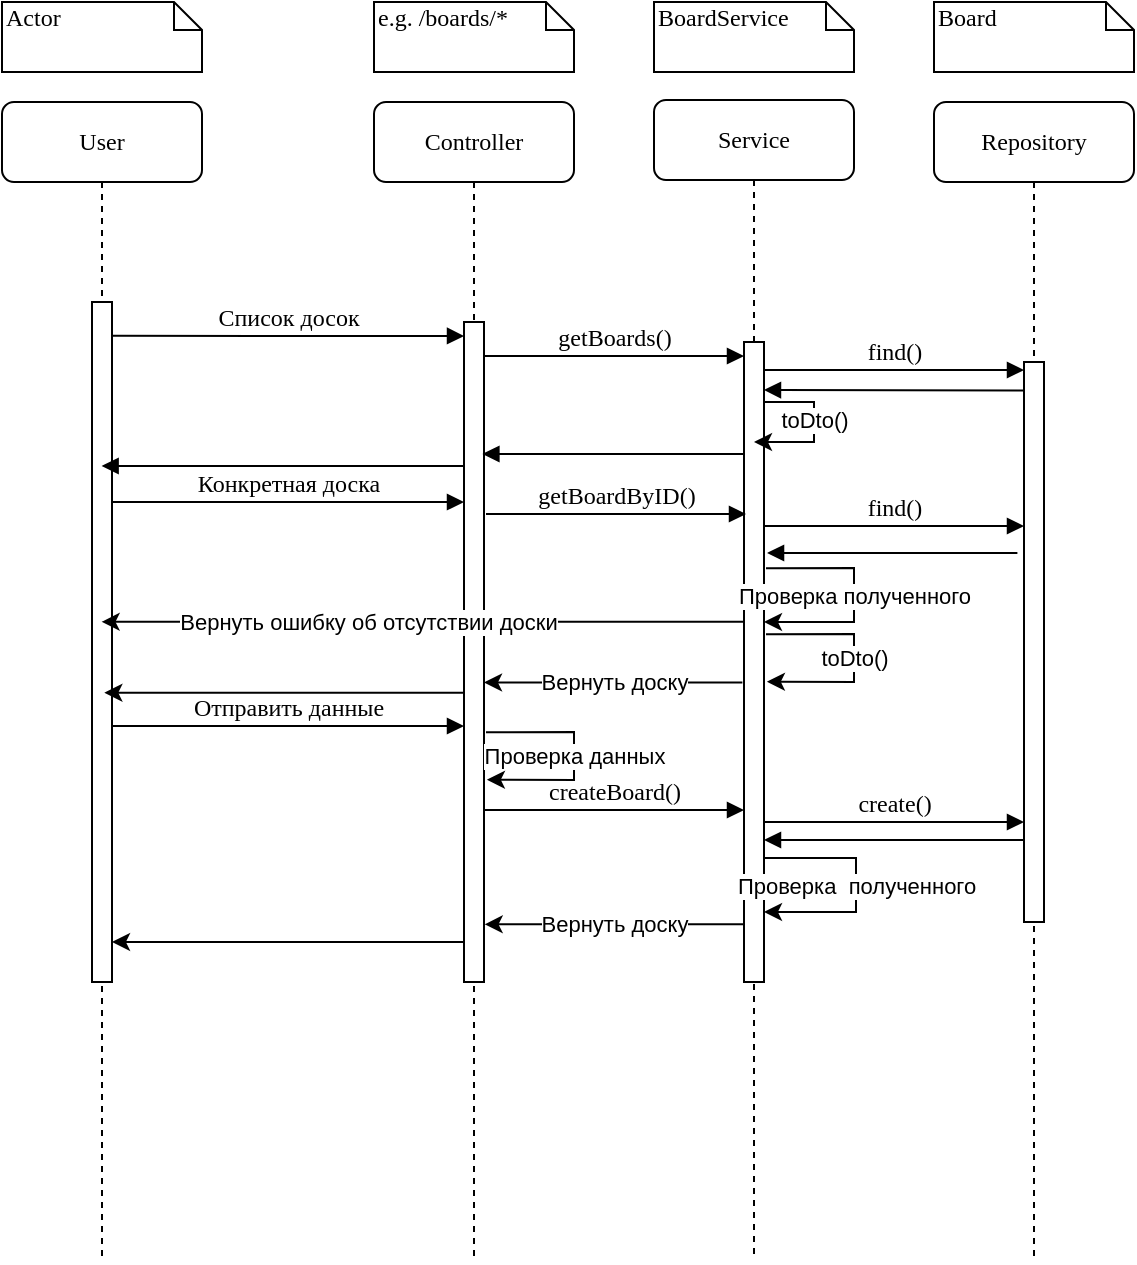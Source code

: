 <mxfile version="21.1.1" type="github">
  <diagram name="Page-1" id="13e1069c-82ec-6db2-03f1-153e76fe0fe0">
    <mxGraphModel dx="1434" dy="766" grid="1" gridSize="10" guides="1" tooltips="1" connect="1" arrows="1" fold="1" page="1" pageScale="1" pageWidth="1100" pageHeight="850" background="none" math="0" shadow="0">
      <root>
        <mxCell id="0" />
        <mxCell id="1" parent="0" />
        <mxCell id="7baba1c4bc27f4b0-3" value="Controller" style="shape=umlLifeline;perimeter=lifelinePerimeter;whiteSpace=wrap;html=1;container=1;collapsible=0;recursiveResize=0;outlineConnect=0;rounded=1;shadow=0;comic=0;labelBackgroundColor=none;strokeWidth=1;fontFamily=Verdana;fontSize=12;align=center;" parent="1" vertex="1">
          <mxGeometry x="286" y="80" width="100" height="580" as="geometry" />
        </mxCell>
        <mxCell id="7baba1c4bc27f4b0-13" value="" style="html=1;points=[];perimeter=orthogonalPerimeter;rounded=0;shadow=0;comic=0;labelBackgroundColor=none;strokeWidth=1;fontFamily=Verdana;fontSize=12;align=center;" parent="7baba1c4bc27f4b0-3" vertex="1">
          <mxGeometry x="45" y="110" width="10" height="330" as="geometry" />
        </mxCell>
        <mxCell id="7baba1c4bc27f4b0-4" value="Service" style="shape=umlLifeline;perimeter=lifelinePerimeter;whiteSpace=wrap;html=1;container=1;collapsible=0;recursiveResize=0;outlineConnect=0;rounded=1;shadow=0;comic=0;labelBackgroundColor=none;strokeWidth=1;fontFamily=Verdana;fontSize=12;align=center;" parent="1" vertex="1">
          <mxGeometry x="426" y="79" width="100" height="580" as="geometry" />
        </mxCell>
        <mxCell id="MrBKHFRLpoUozSvR5X8v-16" value="toDto()" style="endArrow=classic;html=1;rounded=0;exitX=1.1;exitY=0.736;exitDx=0;exitDy=0;exitPerimeter=0;entryX=1.144;entryY=0.978;entryDx=0;entryDy=0;entryPerimeter=0;" parent="7baba1c4bc27f4b0-4" edge="1">
          <mxGeometry width="50" height="50" relative="1" as="geometry">
            <mxPoint x="56" y="267.12" as="sourcePoint" />
            <mxPoint x="56.44" y="290.82" as="targetPoint" />
            <Array as="points">
              <mxPoint x="100" y="267" />
              <mxPoint x="100" y="291" />
            </Array>
          </mxGeometry>
        </mxCell>
        <mxCell id="7baba1c4bc27f4b0-5" value="Repository" style="shape=umlLifeline;perimeter=lifelinePerimeter;whiteSpace=wrap;html=1;container=1;collapsible=0;recursiveResize=0;outlineConnect=0;rounded=1;shadow=0;comic=0;labelBackgroundColor=none;strokeWidth=1;fontFamily=Verdana;fontSize=12;align=center;" parent="1" vertex="1">
          <mxGeometry x="566" y="80" width="100" height="580" as="geometry" />
        </mxCell>
        <mxCell id="7baba1c4bc27f4b0-8" value="User" style="shape=umlLifeline;perimeter=lifelinePerimeter;whiteSpace=wrap;html=1;container=1;collapsible=0;recursiveResize=0;outlineConnect=0;rounded=1;shadow=0;comic=0;labelBackgroundColor=none;strokeWidth=1;fontFamily=Verdana;fontSize=12;align=center;" parent="1" vertex="1">
          <mxGeometry x="100" y="80" width="100" height="580" as="geometry" />
        </mxCell>
        <mxCell id="7baba1c4bc27f4b0-9" value="" style="html=1;points=[];perimeter=orthogonalPerimeter;rounded=0;shadow=0;comic=0;labelBackgroundColor=none;strokeWidth=1;fontFamily=Verdana;fontSize=12;align=center;" parent="7baba1c4bc27f4b0-8" vertex="1">
          <mxGeometry x="45" y="100" width="10" height="340" as="geometry" />
        </mxCell>
        <mxCell id="7baba1c4bc27f4b0-16" value="" style="html=1;points=[];perimeter=orthogonalPerimeter;rounded=0;shadow=0;comic=0;labelBackgroundColor=none;strokeWidth=1;fontFamily=Verdana;fontSize=12;align=center;" parent="1" vertex="1">
          <mxGeometry x="471" y="200" width="10" height="320" as="geometry" />
        </mxCell>
        <mxCell id="7baba1c4bc27f4b0-17" value="getBoards()" style="html=1;verticalAlign=bottom;endArrow=block;labelBackgroundColor=none;fontFamily=Verdana;fontSize=12;edgeStyle=elbowEdgeStyle;elbow=vertical;" parent="1" edge="1">
          <mxGeometry relative="1" as="geometry">
            <mxPoint x="341.0" y="207" as="sourcePoint" />
            <Array as="points">
              <mxPoint x="346" y="207" />
            </Array>
            <mxPoint x="471.0" y="207" as="targetPoint" />
          </mxGeometry>
        </mxCell>
        <mxCell id="7baba1c4bc27f4b0-19" value="" style="html=1;points=[];perimeter=orthogonalPerimeter;rounded=0;shadow=0;comic=0;labelBackgroundColor=none;strokeWidth=1;fontFamily=Verdana;fontSize=12;align=center;" parent="1" vertex="1">
          <mxGeometry x="611" y="210" width="10" height="280" as="geometry" />
        </mxCell>
        <mxCell id="7baba1c4bc27f4b0-20" value="find()" style="html=1;verticalAlign=bottom;endArrow=block;entryX=0;entryY=0;labelBackgroundColor=none;fontFamily=Verdana;fontSize=12;edgeStyle=elbowEdgeStyle;elbow=vertical;" parent="1" edge="1">
          <mxGeometry relative="1" as="geometry">
            <mxPoint x="481" y="214" as="sourcePoint" />
            <mxPoint x="611" y="214" as="targetPoint" />
          </mxGeometry>
        </mxCell>
        <mxCell id="7baba1c4bc27f4b0-11" value="Список досок" style="html=1;verticalAlign=bottom;endArrow=block;labelBackgroundColor=none;fontFamily=Verdana;fontSize=12;edgeStyle=elbowEdgeStyle;elbow=vertical;" parent="1" target="7baba1c4bc27f4b0-13" edge="1">
          <mxGeometry relative="1" as="geometry">
            <mxPoint x="155" y="196.931" as="sourcePoint" />
            <mxPoint x="440" y="197" as="targetPoint" />
          </mxGeometry>
        </mxCell>
        <mxCell id="7baba1c4bc27f4b0-40" value="Actor" style="shape=note;whiteSpace=wrap;html=1;size=14;verticalAlign=top;align=left;spacingTop=-6;rounded=0;shadow=0;comic=0;labelBackgroundColor=none;strokeWidth=1;fontFamily=Verdana;fontSize=12" parent="1" vertex="1">
          <mxGeometry x="100" y="30" width="100" height="35" as="geometry" />
        </mxCell>
        <mxCell id="7baba1c4bc27f4b0-42" value="e.g. /boards/*" style="shape=note;whiteSpace=wrap;html=1;size=14;verticalAlign=top;align=left;spacingTop=-6;rounded=0;shadow=0;comic=0;labelBackgroundColor=none;strokeWidth=1;fontFamily=Verdana;fontSize=12" parent="1" vertex="1">
          <mxGeometry x="286" y="30" width="100" height="35" as="geometry" />
        </mxCell>
        <mxCell id="7baba1c4bc27f4b0-43" value="BoardService" style="shape=note;whiteSpace=wrap;html=1;size=14;verticalAlign=top;align=left;spacingTop=-6;rounded=0;shadow=0;comic=0;labelBackgroundColor=none;strokeWidth=1;fontFamily=Verdana;fontSize=12" parent="1" vertex="1">
          <mxGeometry x="426" y="30" width="100" height="35" as="geometry" />
        </mxCell>
        <mxCell id="7baba1c4bc27f4b0-44" value="Board" style="shape=note;whiteSpace=wrap;html=1;size=14;verticalAlign=top;align=left;spacingTop=-6;rounded=0;shadow=0;comic=0;labelBackgroundColor=none;strokeWidth=1;fontFamily=Verdana;fontSize=12" parent="1" vertex="1">
          <mxGeometry x="566" y="30" width="100" height="35" as="geometry" />
        </mxCell>
        <mxCell id="2gIk-4MGyKN28rAFG3PT-1" value="" style="html=1;verticalAlign=bottom;endArrow=block;entryX=1.152;entryY=0.946;labelBackgroundColor=none;fontFamily=Verdana;fontSize=12;edgeStyle=elbowEdgeStyle;elbow=vertical;entryDx=0;entryDy=0;entryPerimeter=0;exitX=-0.33;exitY=0.945;exitDx=0;exitDy=0;exitPerimeter=0;" parent="1" edge="1">
          <mxGeometry relative="1" as="geometry">
            <mxPoint x="607.7" y="305.5" as="sourcePoint" />
            <mxPoint x="482.52" y="305.06" as="targetPoint" />
          </mxGeometry>
        </mxCell>
        <mxCell id="2gIk-4MGyKN28rAFG3PT-2" value="" style="html=1;verticalAlign=bottom;endArrow=block;labelBackgroundColor=none;fontFamily=Verdana;fontSize=12;edgeStyle=elbowEdgeStyle;elbow=vertical;entryX=0.92;entryY=0.243;entryDx=0;entryDy=0;entryPerimeter=0;" parent="1" edge="1">
          <mxGeometry relative="1" as="geometry">
            <mxPoint x="471" y="256" as="sourcePoint" />
            <mxPoint x="340.2" y="255.9" as="targetPoint" />
          </mxGeometry>
        </mxCell>
        <mxCell id="2gIk-4MGyKN28rAFG3PT-3" value="toDto()" style="endArrow=classic;html=1;rounded=0;exitX=1.03;exitY=0.727;exitDx=0;exitDy=0;exitPerimeter=0;" parent="1" edge="1">
          <mxGeometry x="-0.097" width="50" height="50" relative="1" as="geometry">
            <mxPoint x="481.3" y="229.97" as="sourcePoint" />
            <mxPoint x="476" y="250" as="targetPoint" />
            <Array as="points">
              <mxPoint x="506" y="230" />
              <mxPoint x="506" y="250" />
            </Array>
            <mxPoint as="offset" />
          </mxGeometry>
        </mxCell>
        <mxCell id="2gIk-4MGyKN28rAFG3PT-4" value="" style="html=1;verticalAlign=bottom;endArrow=block;labelBackgroundColor=none;fontFamily=Verdana;fontSize=12;edgeStyle=elbowEdgeStyle;elbow=vertical;" parent="1" edge="1" source="7baba1c4bc27f4b0-13">
          <mxGeometry relative="1" as="geometry">
            <mxPoint x="444.94" y="262.06" as="sourcePoint" />
            <mxPoint x="149.81" y="262.069" as="targetPoint" />
          </mxGeometry>
        </mxCell>
        <mxCell id="MrBKHFRLpoUozSvR5X8v-6" value="" style="html=1;verticalAlign=bottom;endArrow=block;entryX=1.152;entryY=0.946;labelBackgroundColor=none;fontFamily=Verdana;fontSize=12;edgeStyle=elbowEdgeStyle;elbow=vertical;entryDx=0;entryDy=0;entryPerimeter=0;" parent="1" edge="1">
          <mxGeometry relative="1" as="geometry">
            <mxPoint x="611" y="224.286" as="sourcePoint" />
            <mxPoint x="481" y="224.06" as="targetPoint" />
          </mxGeometry>
        </mxCell>
        <mxCell id="MrBKHFRLpoUozSvR5X8v-8" value="Конкретная доска" style="html=1;verticalAlign=bottom;endArrow=block;labelBackgroundColor=none;fontFamily=Verdana;fontSize=12;edgeStyle=elbowEdgeStyle;elbow=vertical;" parent="1" source="7baba1c4bc27f4b0-9" target="7baba1c4bc27f4b0-13" edge="1">
          <mxGeometry relative="1" as="geometry">
            <mxPoint x="295" y="279" as="sourcePoint" />
            <mxPoint x="445" y="279" as="targetPoint" />
            <Array as="points">
              <mxPoint x="180" y="280" />
            </Array>
          </mxGeometry>
        </mxCell>
        <mxCell id="MrBKHFRLpoUozSvR5X8v-9" value="getBoardByID()" style="html=1;verticalAlign=bottom;endArrow=block;labelBackgroundColor=none;fontFamily=Verdana;fontSize=12;edgeStyle=elbowEdgeStyle;elbow=vertical;" parent="1" edge="1">
          <mxGeometry relative="1" as="geometry">
            <mxPoint x="342" y="286" as="sourcePoint" />
            <Array as="points">
              <mxPoint x="347" y="286" />
            </Array>
            <mxPoint x="472" y="286" as="targetPoint" />
          </mxGeometry>
        </mxCell>
        <mxCell id="MrBKHFRLpoUozSvR5X8v-10" value="find()" style="html=1;verticalAlign=bottom;endArrow=block;entryX=0;entryY=0;labelBackgroundColor=none;fontFamily=Verdana;fontSize=12;edgeStyle=elbowEdgeStyle;elbow=vertical;" parent="1" edge="1">
          <mxGeometry relative="1" as="geometry">
            <mxPoint x="481" y="292" as="sourcePoint" />
            <mxPoint x="611" y="292" as="targetPoint" />
          </mxGeometry>
        </mxCell>
        <mxCell id="MrBKHFRLpoUozSvR5X8v-12" value="Проверка полученного" style="endArrow=classic;html=1;rounded=0;exitX=1.1;exitY=0.736;exitDx=0;exitDy=0;exitPerimeter=0;" parent="1" edge="1">
          <mxGeometry width="50" height="50" relative="1" as="geometry">
            <mxPoint x="482" y="313.12" as="sourcePoint" />
            <mxPoint x="481.0" y="340" as="targetPoint" />
            <Array as="points">
              <mxPoint x="526" y="313" />
              <mxPoint x="526" y="340" />
            </Array>
          </mxGeometry>
        </mxCell>
        <mxCell id="MrBKHFRLpoUozSvR5X8v-14" value="Вернуть доску" style="endArrow=classic;html=1;rounded=0;exitX=-0.18;exitY=0.866;exitDx=0;exitDy=0;exitPerimeter=0;" parent="1" edge="1">
          <mxGeometry width="50" height="50" relative="1" as="geometry">
            <mxPoint x="470.2" y="370.22" as="sourcePoint" />
            <mxPoint x="341.0" y="370.22" as="targetPoint" />
          </mxGeometry>
        </mxCell>
        <mxCell id="MrBKHFRLpoUozSvR5X8v-15" value="" style="endArrow=classic;html=1;rounded=0;" parent="1" edge="1" source="7baba1c4bc27f4b0-13">
          <mxGeometry width="50" height="50" relative="1" as="geometry">
            <mxPoint x="444.2" y="375.34" as="sourcePoint" />
            <mxPoint x="151.167" y="375.34" as="targetPoint" />
          </mxGeometry>
        </mxCell>
        <mxCell id="MrBKHFRLpoUozSvR5X8v-17" value="Вернуть ошибку об отсутствии доски" style="endArrow=classic;html=1;rounded=0;" parent="1" edge="1" source="7baba1c4bc27f4b0-16">
          <mxGeometry x="0.171" width="50" height="50" relative="1" as="geometry">
            <mxPoint x="584.14" y="339.93" as="sourcePoint" />
            <mxPoint x="149.81" y="339.93" as="targetPoint" />
            <mxPoint as="offset" />
          </mxGeometry>
        </mxCell>
        <mxCell id="qJyj-KpAKMM4Th_QVNkh-5" value="Отправить данные" style="html=1;verticalAlign=bottom;endArrow=block;labelBackgroundColor=none;fontFamily=Verdana;fontSize=12;edgeStyle=elbowEdgeStyle;elbow=vertical;" parent="1" edge="1">
          <mxGeometry relative="1" as="geometry">
            <mxPoint x="155" y="392" as="sourcePoint" />
            <mxPoint x="331" y="392" as="targetPoint" />
            <Array as="points">
              <mxPoint x="250" y="392" />
            </Array>
          </mxGeometry>
        </mxCell>
        <mxCell id="qJyj-KpAKMM4Th_QVNkh-6" value="Проверка данных" style="endArrow=classic;html=1;rounded=0;exitX=1.1;exitY=0.736;exitDx=0;exitDy=0;exitPerimeter=0;entryX=1.144;entryY=0.978;entryDx=0;entryDy=0;entryPerimeter=0;" parent="1" edge="1">
          <mxGeometry width="50" height="50" relative="1" as="geometry">
            <mxPoint x="342" y="395.12" as="sourcePoint" />
            <mxPoint x="342.44" y="418.82" as="targetPoint" />
            <Array as="points">
              <mxPoint x="386" y="395" />
              <mxPoint x="386" y="419" />
            </Array>
          </mxGeometry>
        </mxCell>
        <mxCell id="qJyj-KpAKMM4Th_QVNkh-7" value="createBoard()" style="html=1;verticalAlign=bottom;endArrow=block;labelBackgroundColor=none;fontFamily=Verdana;fontSize=12;edgeStyle=elbowEdgeStyle;elbow=vertical;" parent="1" edge="1">
          <mxGeometry relative="1" as="geometry">
            <mxPoint x="341.0" y="434" as="sourcePoint" />
            <Array as="points">
              <mxPoint x="346" y="434" />
            </Array>
            <mxPoint x="471.0" y="434" as="targetPoint" />
          </mxGeometry>
        </mxCell>
        <mxCell id="qJyj-KpAKMM4Th_QVNkh-8" value="create()" style="html=1;verticalAlign=bottom;endArrow=block;labelBackgroundColor=none;fontFamily=Verdana;fontSize=12;edgeStyle=elbowEdgeStyle;elbow=vertical;" parent="1" edge="1">
          <mxGeometry relative="1" as="geometry">
            <mxPoint x="481" y="440" as="sourcePoint" />
            <mxPoint x="611" y="440" as="targetPoint" />
            <Array as="points">
              <mxPoint x="606" y="440" />
            </Array>
          </mxGeometry>
        </mxCell>
        <mxCell id="qJyj-KpAKMM4Th_QVNkh-10" value="" style="html=1;verticalAlign=bottom;endArrow=block;labelBackgroundColor=none;fontFamily=Verdana;fontSize=12;edgeStyle=elbowEdgeStyle;elbow=vertical;" parent="1" edge="1">
          <mxGeometry relative="1" as="geometry">
            <mxPoint x="611" y="449" as="sourcePoint" />
            <mxPoint x="481" y="449" as="targetPoint" />
            <Array as="points">
              <mxPoint x="586" y="449" />
            </Array>
          </mxGeometry>
        </mxCell>
        <mxCell id="qJyj-KpAKMM4Th_QVNkh-11" value="Проверка&amp;nbsp; полученного" style="endArrow=classic;html=1;rounded=0;" parent="1" edge="1">
          <mxGeometry width="50" height="50" relative="1" as="geometry">
            <mxPoint x="481.0" y="458" as="sourcePoint" />
            <mxPoint x="481.0" y="485" as="targetPoint" />
            <Array as="points">
              <mxPoint x="527" y="458" />
              <mxPoint x="527" y="485" />
            </Array>
          </mxGeometry>
        </mxCell>
        <mxCell id="cyO90_0jqSDngO5HApBW-1" value="Вернуть доску" style="endArrow=classic;html=1;rounded=0;entryX=1.034;entryY=0.949;entryDx=0;entryDy=0;entryPerimeter=0;" edge="1" parent="1">
          <mxGeometry width="50" height="50" relative="1" as="geometry">
            <mxPoint x="471" y="491.17" as="sourcePoint" />
            <mxPoint x="341.34" y="491.17" as="targetPoint" />
          </mxGeometry>
        </mxCell>
        <mxCell id="cyO90_0jqSDngO5HApBW-2" value="" style="endArrow=classic;html=1;rounded=0;" edge="1" parent="1">
          <mxGeometry width="50" height="50" relative="1" as="geometry">
            <mxPoint x="331" y="500" as="sourcePoint" />
            <mxPoint x="155" y="500" as="targetPoint" />
          </mxGeometry>
        </mxCell>
      </root>
    </mxGraphModel>
  </diagram>
</mxfile>
